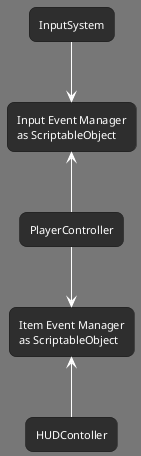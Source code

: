 @startuml

!theme reddress-darkred

skinparam rectangle {
    roundCorner 15,
    defaultTextAlignment center
}

rectangle InputSystem
rectangle HUDContoller

rectangle ScriptableObjectInput [
    Input Event Manager
    as ScriptableObject
]

rectangle ScriptableObjectItem [
    Item Event Manager
    as ScriptableObject
]

rectangle PlayerController

InputSystem --> ScriptableObjectInput
ScriptableObjectInput <-- PlayerController

PlayerController --> ScriptableObjectItem
ScriptableObjectItem <-- HUDContoller


@enduml